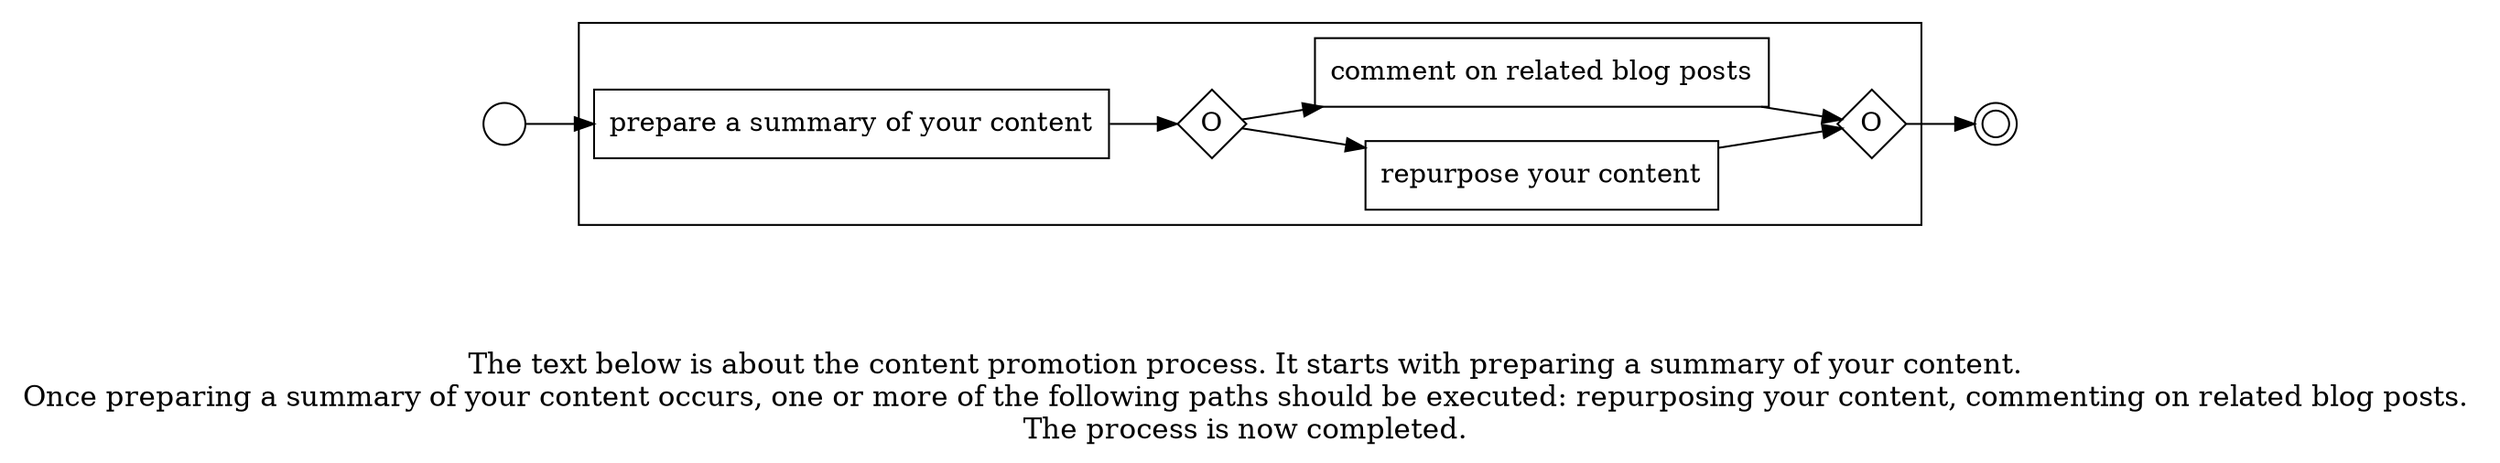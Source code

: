 digraph content_promotion_process_47 {
	graph [rankdir=LR]
	START_NODE [label="" shape=circle width=0.3]
	subgraph CLUSTER_0 {
		"prepare a summary of your content" [shape=box]
		"OR_SPLIT--2. Content promotion_Q8MT" [label=O fixedsize=true shape=diamond width=0.5]
		"prepare a summary of your content" -> "OR_SPLIT--2. Content promotion_Q8MT"
		"repurpose your content" [shape=box]
		"OR_SPLIT--2. Content promotion_Q8MT" -> "repurpose your content"
		"comment on related blog posts" [shape=box]
		"OR_SPLIT--2. Content promotion_Q8MT" -> "comment on related blog posts"
		"OR_JOIN--2. Content promotion_Q8MT" [label=O fixedsize=true shape=diamond width=0.5]
		"repurpose your content" -> "OR_JOIN--2. Content promotion_Q8MT"
		"comment on related blog posts" -> "OR_JOIN--2. Content promotion_Q8MT"
	}
	START_NODE -> "prepare a summary of your content"
	END_NODE [label="" shape=doublecircle width=0.2]
	"OR_JOIN--2. Content promotion_Q8MT" -> END_NODE
	fontsize=15 label="\n\n
The text below is about the content promotion process. It starts with preparing a summary of your content. 
Once preparing a summary of your content occurs, one or more of the following paths should be executed: repurposing your content, commenting on related blog posts. 
The process is now completed. 
"
}
